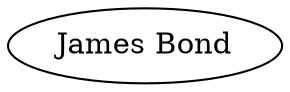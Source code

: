 /* 
James Bond 1962 Dr. No Graph
*/
digraph jamesbond1962drno {

JB;

/* Characters */
JB      [label="James Bond"]

}
